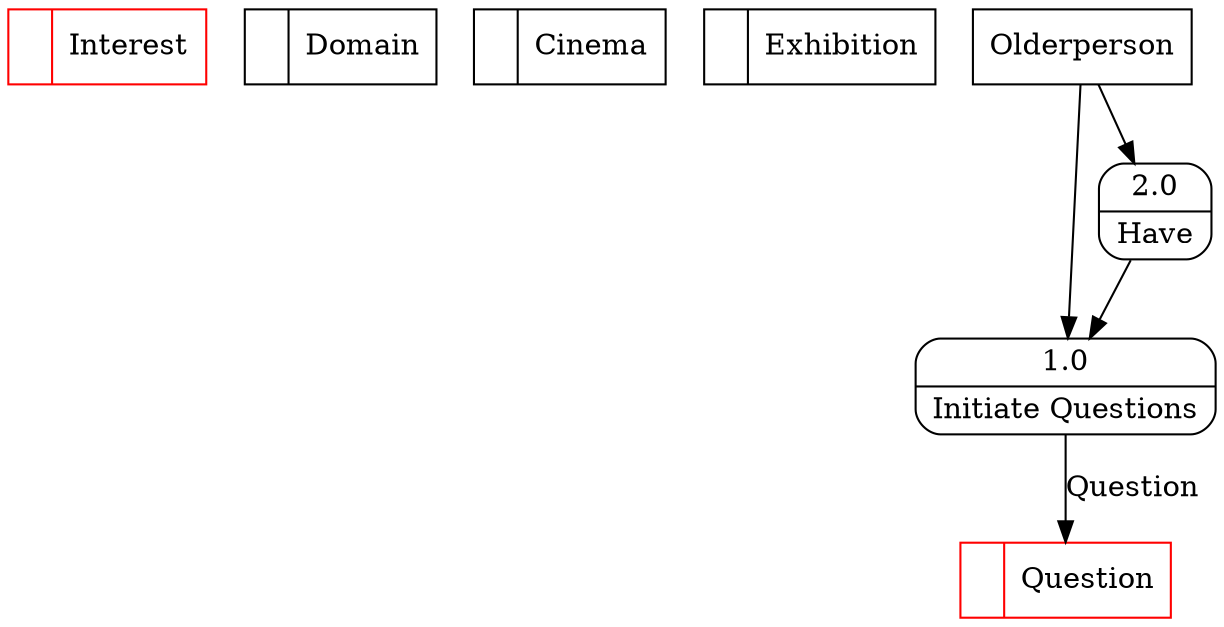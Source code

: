 digraph dfd2{ 
node[shape=record]
200 [label="<f0>  |<f1> Interest " color=red];
201 [label="<f0>  |<f1> Domain " ];
202 [label="<f0>  |<f1> Cinema " ];
203 [label="<f0>  |<f1> Exhibition " ];
204 [label="<f0>  |<f1> Question " color=red];
205 [label="Olderperson" shape=box];
206 [label="{<f0> 1.0|<f1> Initiate Questions }" shape=Mrecord];
207 [label="{<f0> 2.0|<f1> Have }" shape=Mrecord];
205 -> 206
205 -> 207
206 -> 204 [label="Question"]
207 -> 206
}